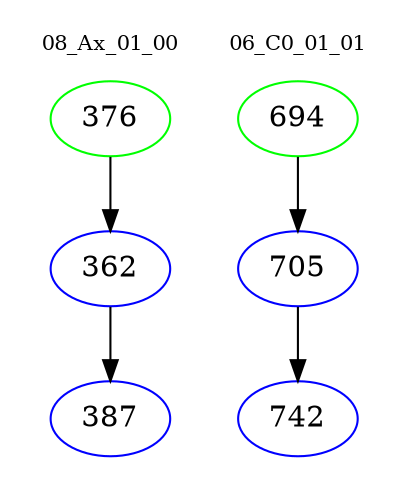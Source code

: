 digraph{
subgraph cluster_0 {
color = white
label = "08_Ax_01_00";
fontsize=10;
T0_376 [label="376", color="green"]
T0_376 -> T0_362 [color="black"]
T0_362 [label="362", color="blue"]
T0_362 -> T0_387 [color="black"]
T0_387 [label="387", color="blue"]
}
subgraph cluster_1 {
color = white
label = "06_C0_01_01";
fontsize=10;
T1_694 [label="694", color="green"]
T1_694 -> T1_705 [color="black"]
T1_705 [label="705", color="blue"]
T1_705 -> T1_742 [color="black"]
T1_742 [label="742", color="blue"]
}
}
